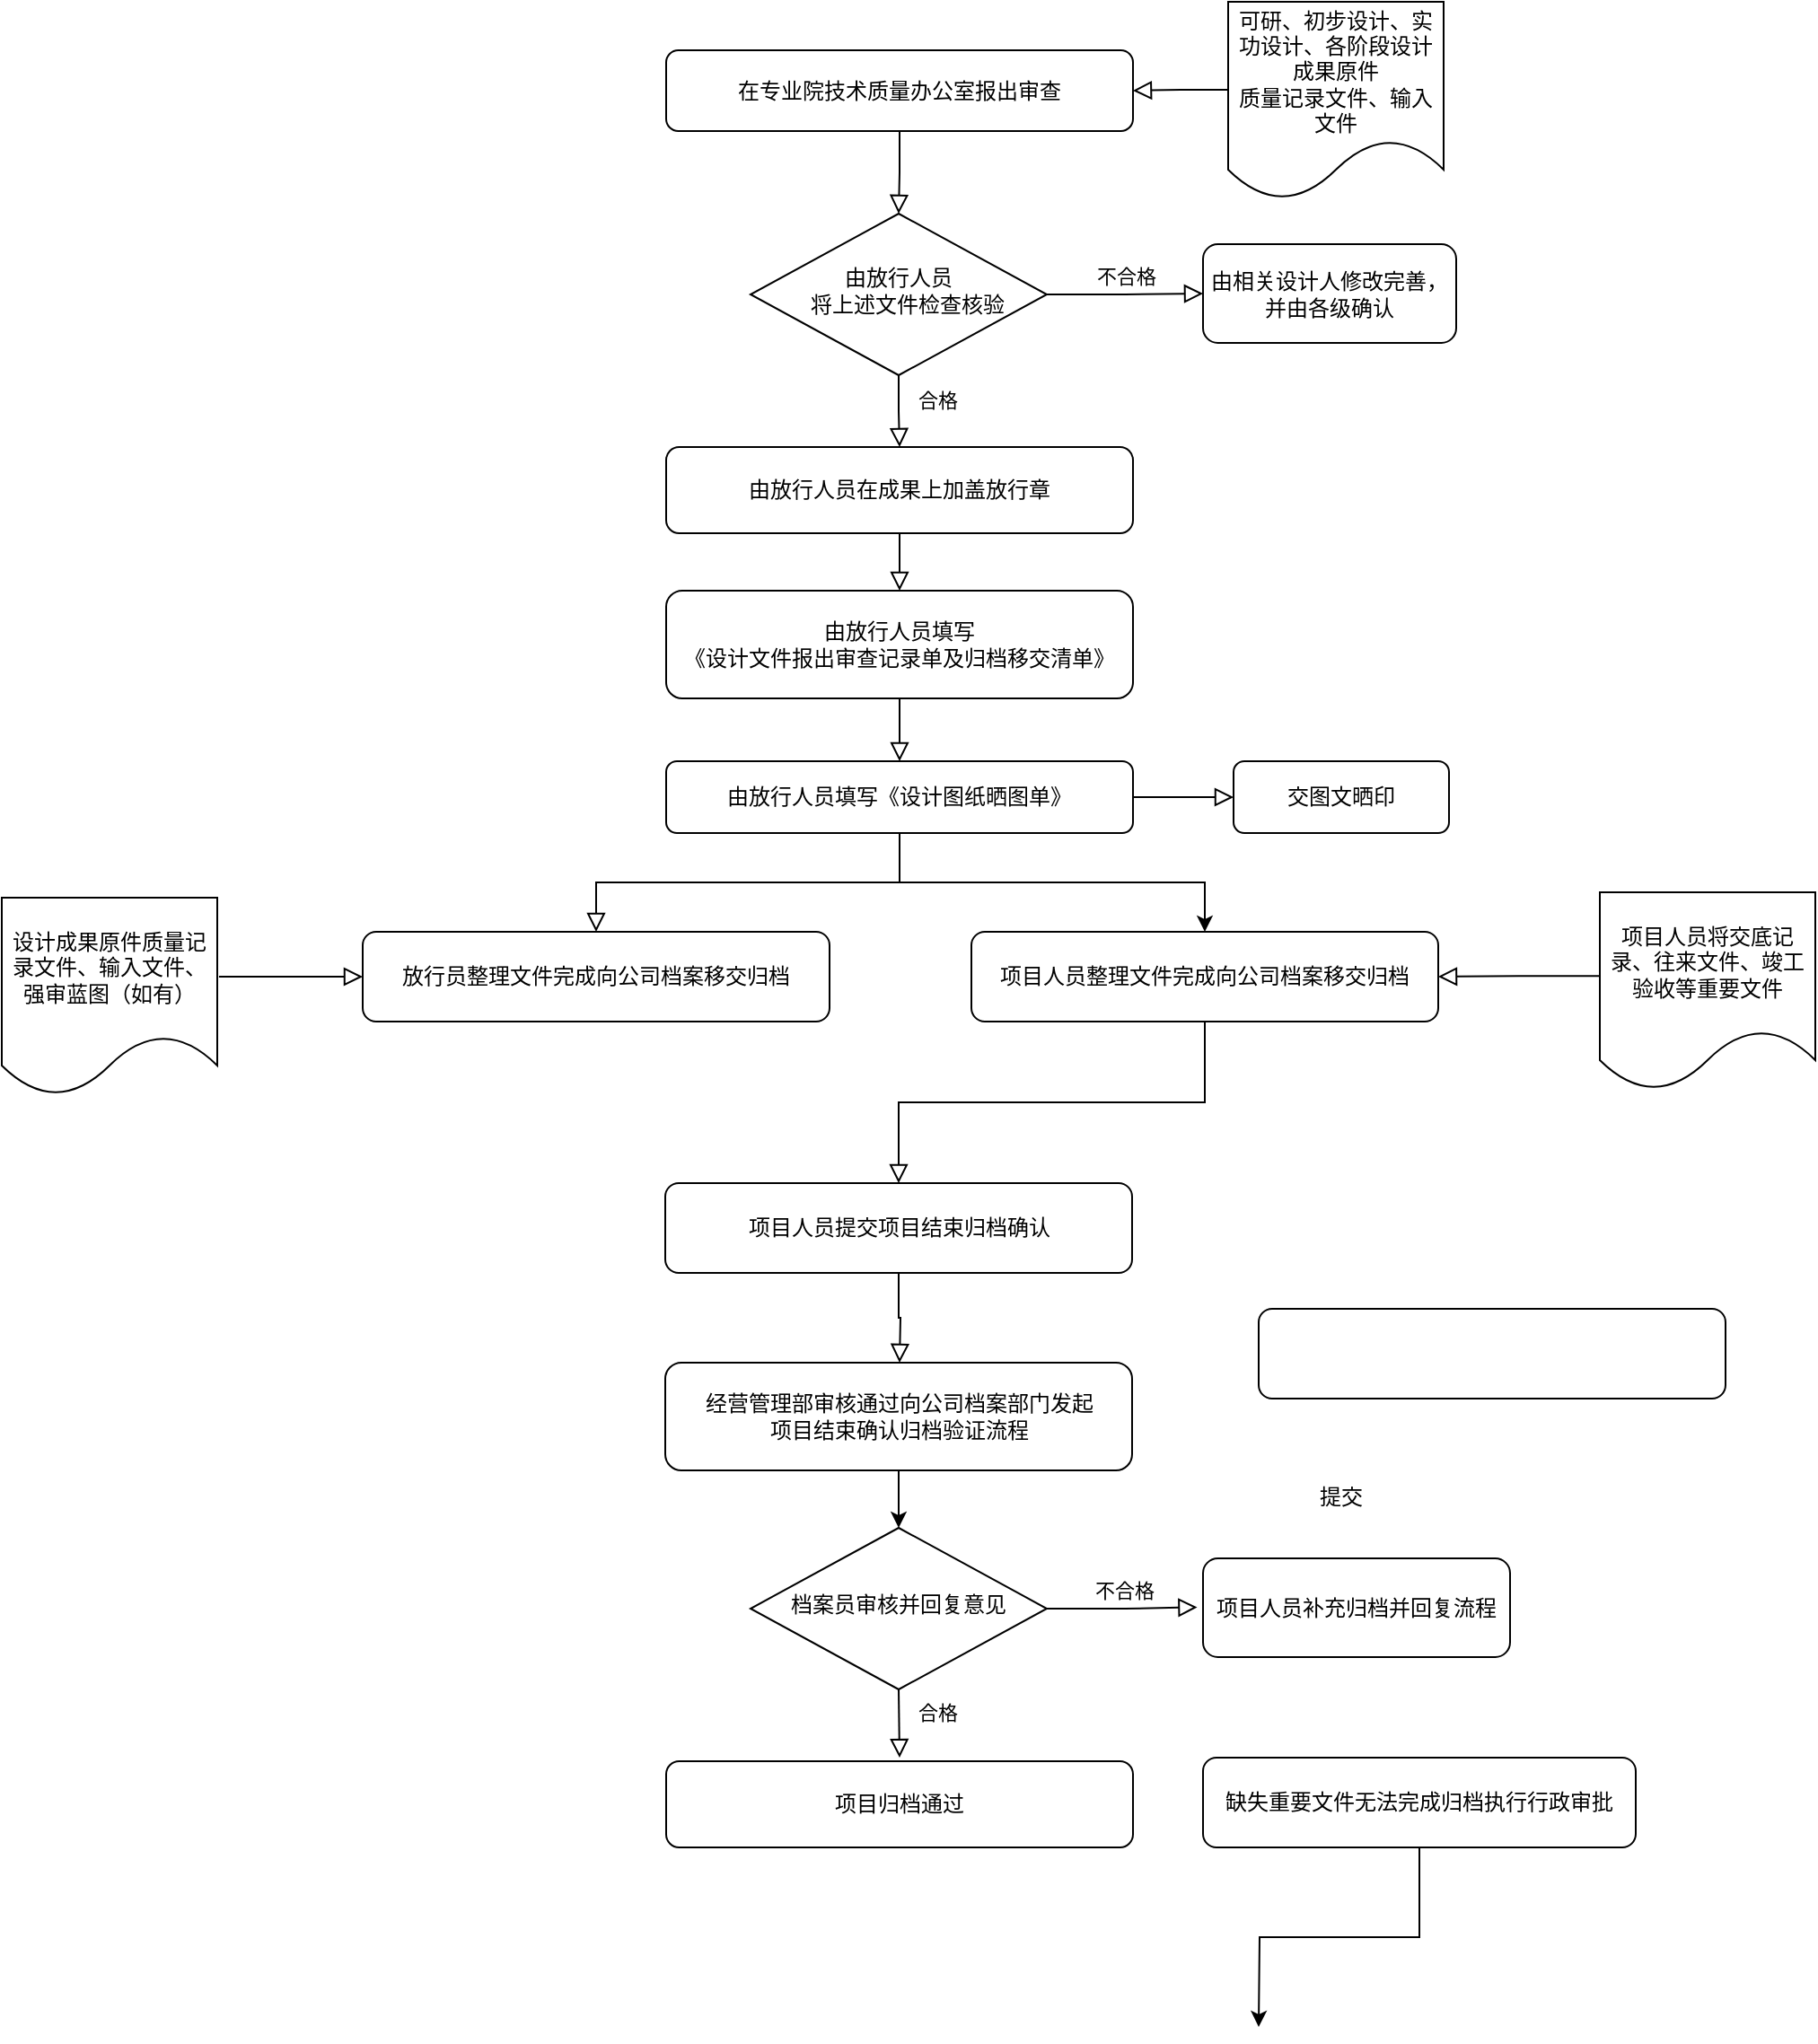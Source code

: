 <mxfile version="20.1.1" type="github">
  <diagram id="C5RBs43oDa-KdzZeNtuy" name="Page-1">
    <mxGraphModel dx="1617" dy="441" grid="1" gridSize="10" guides="1" tooltips="1" connect="1" arrows="1" fold="1" page="1" pageScale="1" pageWidth="827" pageHeight="1169" math="0" shadow="0">
      <root>
        <mxCell id="WIyWlLk6GJQsqaUBKTNV-0" />
        <mxCell id="WIyWlLk6GJQsqaUBKTNV-1" parent="WIyWlLk6GJQsqaUBKTNV-0" />
        <mxCell id="WIyWlLk6GJQsqaUBKTNV-2" value="" style="rounded=0;html=1;jettySize=auto;orthogonalLoop=1;fontSize=11;endArrow=block;endFill=0;endSize=8;strokeWidth=1;shadow=0;labelBackgroundColor=none;edgeStyle=orthogonalEdgeStyle;entryX=1;entryY=0.5;entryDx=0;entryDy=0;exitX=0.017;exitY=0.445;exitDx=0;exitDy=0;exitPerimeter=0;" parent="WIyWlLk6GJQsqaUBKTNV-1" source="MomlRcWtu3agXeXAJ8-M-17" target="MomlRcWtu3agXeXAJ8-M-0" edge="1">
          <mxGeometry relative="1" as="geometry">
            <mxPoint x="325" y="120" as="sourcePoint" />
          </mxGeometry>
        </mxCell>
        <mxCell id="WIyWlLk6GJQsqaUBKTNV-4" value="合格" style="rounded=0;html=1;jettySize=auto;orthogonalLoop=1;fontSize=11;endArrow=block;endFill=0;endSize=8;strokeWidth=1;shadow=0;labelBackgroundColor=none;edgeStyle=orthogonalEdgeStyle;entryX=0.5;entryY=0;entryDx=0;entryDy=0;" parent="WIyWlLk6GJQsqaUBKTNV-1" source="WIyWlLk6GJQsqaUBKTNV-6" target="WIyWlLk6GJQsqaUBKTNV-12" edge="1">
          <mxGeometry x="-0.322" y="21" relative="1" as="geometry">
            <mxPoint as="offset" />
          </mxGeometry>
        </mxCell>
        <mxCell id="WIyWlLk6GJQsqaUBKTNV-5" value="不合格" style="edgeStyle=orthogonalEdgeStyle;rounded=0;html=1;jettySize=auto;orthogonalLoop=1;fontSize=11;endArrow=block;endFill=0;endSize=8;strokeWidth=1;shadow=0;labelBackgroundColor=none;" parent="WIyWlLk6GJQsqaUBKTNV-1" source="WIyWlLk6GJQsqaUBKTNV-6" target="WIyWlLk6GJQsqaUBKTNV-7" edge="1">
          <mxGeometry y="10" relative="1" as="geometry">
            <mxPoint as="offset" />
          </mxGeometry>
        </mxCell>
        <mxCell id="WIyWlLk6GJQsqaUBKTNV-6" value="由放行人员&lt;br&gt;&lt;div style=&quot;text-align: justify;&quot;&gt;&lt;span style=&quot;background-color: initial;&quot;&gt;&amp;nbsp; &amp;nbsp;将上述文件检查核验&lt;/span&gt;&lt;/div&gt;" style="rhombus;whiteSpace=wrap;html=1;shadow=0;fontFamily=Helvetica;fontSize=12;align=center;strokeWidth=1;spacing=6;spacingTop=-4;" parent="WIyWlLk6GJQsqaUBKTNV-1" vertex="1">
          <mxGeometry x="257" y="240" width="165" height="90" as="geometry" />
        </mxCell>
        <mxCell id="WIyWlLk6GJQsqaUBKTNV-7" value="由相关设计人修改完善，并由各级确认" style="rounded=1;whiteSpace=wrap;html=1;fontSize=12;glass=0;strokeWidth=1;shadow=0;" parent="WIyWlLk6GJQsqaUBKTNV-1" vertex="1">
          <mxGeometry x="509" y="257" width="141" height="55" as="geometry" />
        </mxCell>
        <mxCell id="WIyWlLk6GJQsqaUBKTNV-11" value="由放行人员填写&lt;br&gt;《设计文件报出审查记录单及归档移交清单》" style="rounded=1;whiteSpace=wrap;html=1;fontSize=12;glass=0;strokeWidth=1;shadow=0;" parent="WIyWlLk6GJQsqaUBKTNV-1" vertex="1">
          <mxGeometry x="210" y="450" width="260" height="60" as="geometry" />
        </mxCell>
        <mxCell id="WIyWlLk6GJQsqaUBKTNV-12" value="由放行人员在成果上加盖放行章" style="rounded=1;whiteSpace=wrap;html=1;fontSize=12;glass=0;strokeWidth=1;shadow=0;" parent="WIyWlLk6GJQsqaUBKTNV-1" vertex="1">
          <mxGeometry x="210" y="370" width="260" height="48" as="geometry" />
        </mxCell>
        <mxCell id="MomlRcWtu3agXeXAJ8-M-0" value="在专业院技术质量办公室报出审查" style="rounded=1;whiteSpace=wrap;html=1;" vertex="1" parent="WIyWlLk6GJQsqaUBKTNV-1">
          <mxGeometry x="210" y="149" width="260" height="45" as="geometry" />
        </mxCell>
        <mxCell id="MomlRcWtu3agXeXAJ8-M-2" value="" style="rounded=0;html=1;jettySize=auto;orthogonalLoop=1;fontSize=11;endArrow=block;endFill=0;endSize=8;strokeWidth=1;shadow=0;labelBackgroundColor=none;edgeStyle=orthogonalEdgeStyle;exitX=0.5;exitY=1;exitDx=0;exitDy=0;entryX=0.5;entryY=0;entryDx=0;entryDy=0;" edge="1" parent="WIyWlLk6GJQsqaUBKTNV-1" source="MomlRcWtu3agXeXAJ8-M-0" target="WIyWlLk6GJQsqaUBKTNV-6">
          <mxGeometry relative="1" as="geometry">
            <mxPoint x="170" y="305" as="sourcePoint" />
            <mxPoint x="100" y="280" as="targetPoint" />
          </mxGeometry>
        </mxCell>
        <mxCell id="MomlRcWtu3agXeXAJ8-M-37" style="edgeStyle=orthogonalEdgeStyle;rounded=0;orthogonalLoop=1;jettySize=auto;html=1;" edge="1" parent="WIyWlLk6GJQsqaUBKTNV-1" source="MomlRcWtu3agXeXAJ8-M-4" target="MomlRcWtu3agXeXAJ8-M-16">
          <mxGeometry relative="1" as="geometry" />
        </mxCell>
        <mxCell id="MomlRcWtu3agXeXAJ8-M-4" value="由放行人员填写《设计图纸晒图单》&lt;span style=&quot;color: rgba(0, 0, 0, 0); font-family: monospace; font-size: 0px; text-align: start;&quot;&gt;%3CmxGraphModel%3E%3Croot%3E%3CmxCell%20id%3D%220%22%2F%3E%3CmxCell%20id%3D%221%22%20parent%3D%220%22%2F%3E%3CmxCell%20id%3D%222%22%20value%3D%22%22%20style%3D%22rounded%3D0%3Bhtml%3D1%3BjettySize%3Dauto%3BorthogonalLoop%3D1%3BfontSize%3D11%3BendArrow%3Dblock%3BendFill%3D0%3BendSize%3D8%3BstrokeWidth%3D1%3Bshadow%3D0%3BlabelBackgroundColor%3Dnone%3BedgeStyle%3DorthogonalEdgeStyle%3BentryX%3D0.5%3BentryY%3D0%3BentryDx%3D0%3BentryDy%3D0%3BexitX%3D0.5%3BexitY%3D1%3BexitDx%3D0%3BexitDy%3D0%3B%22%20edge%3D%221%22%20parent%3D%221%22%3E%3CmxGeometry%20relative%3D%221%22%20as%3D%22geometry%22%3E%3CmxPoint%20x%3D%22380%22%20y%3D%22458%22%20as%3D%22sourcePoint%22%2F%3E%3CmxPoint%20x%3D%22300%22%20y%3D%22610%22%20as%3D%22targetPoint%22%2F%3E%3C%2FmxGeometry%3E%3C%2FmxCell%3E%3C%2Froot%3E%3C%2FmxGraphModel%3E&lt;/span&gt;" style="rounded=1;whiteSpace=wrap;html=1;fontSize=12;glass=0;strokeWidth=1;shadow=0;" vertex="1" parent="WIyWlLk6GJQsqaUBKTNV-1">
          <mxGeometry x="210" y="545" width="260" height="40" as="geometry" />
        </mxCell>
        <mxCell id="MomlRcWtu3agXeXAJ8-M-5" value="" style="rounded=0;html=1;jettySize=auto;orthogonalLoop=1;fontSize=11;endArrow=block;endFill=0;endSize=8;strokeWidth=1;shadow=0;labelBackgroundColor=none;edgeStyle=orthogonalEdgeStyle;entryX=0.5;entryY=0;entryDx=0;entryDy=0;exitX=0.5;exitY=1;exitDx=0;exitDy=0;" edge="1" parent="WIyWlLk6GJQsqaUBKTNV-1" source="WIyWlLk6GJQsqaUBKTNV-12" target="WIyWlLk6GJQsqaUBKTNV-11">
          <mxGeometry relative="1" as="geometry">
            <mxPoint x="414" y="560" as="sourcePoint" />
            <mxPoint x="309" y="610" as="targetPoint" />
          </mxGeometry>
        </mxCell>
        <mxCell id="MomlRcWtu3agXeXAJ8-M-6" value="" style="rounded=0;html=1;jettySize=auto;orthogonalLoop=1;fontSize=11;endArrow=block;endFill=0;endSize=8;strokeWidth=1;shadow=0;labelBackgroundColor=none;edgeStyle=orthogonalEdgeStyle;exitX=0.5;exitY=1;exitDx=0;exitDy=0;" edge="1" parent="WIyWlLk6GJQsqaUBKTNV-1" source="WIyWlLk6GJQsqaUBKTNV-11" target="MomlRcWtu3agXeXAJ8-M-4">
          <mxGeometry relative="1" as="geometry">
            <mxPoint x="550" y="578" as="sourcePoint" />
            <mxPoint x="470" y="730" as="targetPoint" />
          </mxGeometry>
        </mxCell>
        <mxCell id="MomlRcWtu3agXeXAJ8-M-7" value="" style="rounded=0;html=1;jettySize=auto;orthogonalLoop=1;fontSize=11;endArrow=block;endFill=0;endSize=8;strokeWidth=1;shadow=0;labelBackgroundColor=none;edgeStyle=orthogonalEdgeStyle;entryX=0;entryY=0.5;entryDx=0;entryDy=0;exitX=1;exitY=0.5;exitDx=0;exitDy=0;" edge="1" parent="WIyWlLk6GJQsqaUBKTNV-1" source="MomlRcWtu3agXeXAJ8-M-4" target="MomlRcWtu3agXeXAJ8-M-8">
          <mxGeometry relative="1" as="geometry">
            <mxPoint x="420" y="710" as="sourcePoint" />
            <mxPoint x="450" y="852" as="targetPoint" />
          </mxGeometry>
        </mxCell>
        <mxCell id="MomlRcWtu3agXeXAJ8-M-8" value="交图文晒印" style="rounded=1;whiteSpace=wrap;html=1;fontSize=12;glass=0;strokeWidth=1;shadow=0;" vertex="1" parent="WIyWlLk6GJQsqaUBKTNV-1">
          <mxGeometry x="526" y="545" width="120" height="40" as="geometry" />
        </mxCell>
        <mxCell id="MomlRcWtu3agXeXAJ8-M-9" value="放行员整理文件完成向公司档案移交归档" style="rounded=1;whiteSpace=wrap;html=1;fontSize=12;glass=0;strokeWidth=1;shadow=0;" vertex="1" parent="WIyWlLk6GJQsqaUBKTNV-1">
          <mxGeometry x="41" y="640" width="260" height="50" as="geometry" />
        </mxCell>
        <mxCell id="MomlRcWtu3agXeXAJ8-M-10" value="" style="rounded=0;html=1;jettySize=auto;orthogonalLoop=1;fontSize=11;endArrow=block;endFill=0;endSize=8;strokeWidth=1;shadow=0;labelBackgroundColor=none;edgeStyle=orthogonalEdgeStyle;entryX=0.5;entryY=0;entryDx=0;entryDy=0;exitX=0.5;exitY=1;exitDx=0;exitDy=0;" edge="1" parent="WIyWlLk6GJQsqaUBKTNV-1" source="MomlRcWtu3agXeXAJ8-M-4" target="MomlRcWtu3agXeXAJ8-M-9">
          <mxGeometry relative="1" as="geometry">
            <mxPoint x="430" y="720" as="sourcePoint" />
            <mxPoint x="520" y="720" as="targetPoint" />
          </mxGeometry>
        </mxCell>
        <mxCell id="MomlRcWtu3agXeXAJ8-M-11" value="项目人员提交项目结束归档确认" style="rounded=1;whiteSpace=wrap;html=1;fontSize=12;glass=0;strokeWidth=1;shadow=0;" vertex="1" parent="WIyWlLk6GJQsqaUBKTNV-1">
          <mxGeometry x="209.5" y="780" width="260" height="50" as="geometry" />
        </mxCell>
        <mxCell id="MomlRcWtu3agXeXAJ8-M-12" value="项目人员将交底记录、往来文件、竣工验收等重要文件" style="shape=document;whiteSpace=wrap;html=1;boundedLbl=1;" vertex="1" parent="WIyWlLk6GJQsqaUBKTNV-1">
          <mxGeometry x="730" y="618" width="120" height="110" as="geometry" />
        </mxCell>
        <mxCell id="MomlRcWtu3agXeXAJ8-M-15" value="" style="rounded=0;html=1;jettySize=auto;orthogonalLoop=1;fontSize=11;endArrow=block;endFill=0;endSize=8;strokeWidth=1;shadow=0;labelBackgroundColor=none;edgeStyle=orthogonalEdgeStyle;exitX=0.003;exitY=0.424;exitDx=0;exitDy=0;entryX=1;entryY=0.5;entryDx=0;entryDy=0;exitPerimeter=0;" edge="1" parent="WIyWlLk6GJQsqaUBKTNV-1" source="MomlRcWtu3agXeXAJ8-M-12" target="MomlRcWtu3agXeXAJ8-M-16">
          <mxGeometry relative="1" as="geometry">
            <mxPoint x="-176" y="690.5" as="sourcePoint" />
            <mxPoint x="-136" y="690" as="targetPoint" />
          </mxGeometry>
        </mxCell>
        <mxCell id="MomlRcWtu3agXeXAJ8-M-16" value="项目人员整理文件完成向公司档案移交归档" style="rounded=1;whiteSpace=wrap;html=1;" vertex="1" parent="WIyWlLk6GJQsqaUBKTNV-1">
          <mxGeometry x="380" y="640" width="260" height="50" as="geometry" />
        </mxCell>
        <mxCell id="MomlRcWtu3agXeXAJ8-M-17" value="可研、初步设计、实功设计、各阶段设计成果原件&lt;br&gt;质量记录文件、输入文件" style="shape=document;whiteSpace=wrap;html=1;boundedLbl=1;" vertex="1" parent="WIyWlLk6GJQsqaUBKTNV-1">
          <mxGeometry x="523" y="122" width="120" height="110" as="geometry" />
        </mxCell>
        <mxCell id="MomlRcWtu3agXeXAJ8-M-20" value="设计成果原件质量记录文件、输入文件、强审蓝图（如有）" style="shape=document;whiteSpace=wrap;html=1;boundedLbl=1;" vertex="1" parent="WIyWlLk6GJQsqaUBKTNV-1">
          <mxGeometry x="-160" y="621" width="120" height="110" as="geometry" />
        </mxCell>
        <mxCell id="MomlRcWtu3agXeXAJ8-M-24" value="" style="rounded=0;html=1;jettySize=auto;orthogonalLoop=1;fontSize=11;endArrow=block;endFill=0;endSize=8;strokeWidth=1;shadow=0;labelBackgroundColor=none;edgeStyle=orthogonalEdgeStyle;exitX=1.008;exitY=0.4;exitDx=0;exitDy=0;exitPerimeter=0;" edge="1" parent="WIyWlLk6GJQsqaUBKTNV-1" source="MomlRcWtu3agXeXAJ8-M-20" target="MomlRcWtu3agXeXAJ8-M-9">
          <mxGeometry relative="1" as="geometry">
            <mxPoint x="-110.96" y="229.95" as="sourcePoint" />
            <mxPoint x="-176" y="664.97" as="targetPoint" />
          </mxGeometry>
        </mxCell>
        <mxCell id="MomlRcWtu3agXeXAJ8-M-29" value="" style="rounded=0;html=1;jettySize=auto;orthogonalLoop=1;fontSize=11;endArrow=block;endFill=0;endSize=8;strokeWidth=1;shadow=0;labelBackgroundColor=none;edgeStyle=orthogonalEdgeStyle;entryX=0.5;entryY=0;entryDx=0;entryDy=0;exitX=0.5;exitY=1;exitDx=0;exitDy=0;" edge="1" parent="WIyWlLk6GJQsqaUBKTNV-1" source="MomlRcWtu3agXeXAJ8-M-16" target="MomlRcWtu3agXeXAJ8-M-11">
          <mxGeometry relative="1" as="geometry">
            <mxPoint x="660" y="610" as="sourcePoint" />
            <mxPoint x="660" y="670" as="targetPoint" />
          </mxGeometry>
        </mxCell>
        <mxCell id="MomlRcWtu3agXeXAJ8-M-65" style="edgeStyle=orthogonalEdgeStyle;rounded=0;orthogonalLoop=1;jettySize=auto;html=1;entryX=0.5;entryY=0;entryDx=0;entryDy=0;" edge="1" parent="WIyWlLk6GJQsqaUBKTNV-1" source="MomlRcWtu3agXeXAJ8-M-38" target="MomlRcWtu3agXeXAJ8-M-47">
          <mxGeometry relative="1" as="geometry" />
        </mxCell>
        <mxCell id="MomlRcWtu3agXeXAJ8-M-38" value="经营管理部审核通过向公司档案部门发起&lt;br&gt;项目结束确认归档验证流程" style="rounded=1;whiteSpace=wrap;html=1;fontSize=12;glass=0;strokeWidth=1;shadow=0;" vertex="1" parent="WIyWlLk6GJQsqaUBKTNV-1">
          <mxGeometry x="209.5" y="880" width="260" height="60" as="geometry" />
        </mxCell>
        <mxCell id="MomlRcWtu3agXeXAJ8-M-39" value="" style="rounded=1;whiteSpace=wrap;html=1;fontSize=12;glass=0;strokeWidth=1;shadow=0;" vertex="1" parent="WIyWlLk6GJQsqaUBKTNV-1">
          <mxGeometry x="540" y="850" width="260" height="50" as="geometry" />
        </mxCell>
        <mxCell id="MomlRcWtu3agXeXAJ8-M-47" value="档案员审核并回复意见" style="rhombus;whiteSpace=wrap;html=1;shadow=0;fontFamily=Helvetica;fontSize=12;align=center;strokeWidth=1;spacing=6;spacingTop=-4;" vertex="1" parent="WIyWlLk6GJQsqaUBKTNV-1">
          <mxGeometry x="257" y="972" width="165" height="90" as="geometry" />
        </mxCell>
        <mxCell id="MomlRcWtu3agXeXAJ8-M-48" value="项目人员补充归档并回复流程" style="rounded=1;whiteSpace=wrap;html=1;fontSize=12;glass=0;strokeWidth=1;shadow=0;" vertex="1" parent="WIyWlLk6GJQsqaUBKTNV-1">
          <mxGeometry x="509" y="989" width="171" height="55" as="geometry" />
        </mxCell>
        <mxCell id="MomlRcWtu3agXeXAJ8-M-49" value="项目归档通过" style="rounded=1;whiteSpace=wrap;html=1;fontSize=12;glass=0;strokeWidth=1;shadow=0;" vertex="1" parent="WIyWlLk6GJQsqaUBKTNV-1">
          <mxGeometry x="210" y="1102" width="260" height="48" as="geometry" />
        </mxCell>
        <mxCell id="MomlRcWtu3agXeXAJ8-M-51" value="" style="rounded=0;html=1;jettySize=auto;orthogonalLoop=1;fontSize=11;endArrow=block;endFill=0;endSize=8;strokeWidth=1;shadow=0;labelBackgroundColor=none;edgeStyle=orthogonalEdgeStyle;exitX=0.5;exitY=1;exitDx=0;exitDy=0;" edge="1" parent="WIyWlLk6GJQsqaUBKTNV-1" source="MomlRcWtu3agXeXAJ8-M-11">
          <mxGeometry relative="1" as="geometry">
            <mxPoint x="349.5" y="950" as="sourcePoint" />
            <mxPoint x="340" y="880" as="targetPoint" />
          </mxGeometry>
        </mxCell>
        <mxCell id="MomlRcWtu3agXeXAJ8-M-58" value="提交" style="text;html=1;strokeColor=none;fillColor=none;align=center;verticalAlign=middle;whiteSpace=wrap;rounded=0;" vertex="1" parent="WIyWlLk6GJQsqaUBKTNV-1">
          <mxGeometry x="556" y="940" width="60" height="30" as="geometry" />
        </mxCell>
        <mxCell id="MomlRcWtu3agXeXAJ8-M-61" style="edgeStyle=orthogonalEdgeStyle;rounded=0;orthogonalLoop=1;jettySize=auto;html=1;" edge="1" parent="WIyWlLk6GJQsqaUBKTNV-1" source="MomlRcWtu3agXeXAJ8-M-60">
          <mxGeometry relative="1" as="geometry">
            <mxPoint x="540" y="1250" as="targetPoint" />
          </mxGeometry>
        </mxCell>
        <mxCell id="MomlRcWtu3agXeXAJ8-M-60" value="缺失重要文件无法完成归档执行行政审批" style="rounded=1;whiteSpace=wrap;html=1;fontSize=12;glass=0;strokeWidth=1;shadow=0;" vertex="1" parent="WIyWlLk6GJQsqaUBKTNV-1">
          <mxGeometry x="509" y="1100" width="241" height="50" as="geometry" />
        </mxCell>
        <mxCell id="MomlRcWtu3agXeXAJ8-M-67" value="合格" style="rounded=0;html=1;jettySize=auto;orthogonalLoop=1;fontSize=11;endArrow=block;endFill=0;endSize=8;strokeWidth=1;shadow=0;labelBackgroundColor=none;edgeStyle=orthogonalEdgeStyle;exitX=0.5;exitY=1;exitDx=0;exitDy=0;" edge="1" parent="WIyWlLk6GJQsqaUBKTNV-1" source="MomlRcWtu3agXeXAJ8-M-47">
          <mxGeometry x="-0.322" y="21" relative="1" as="geometry">
            <mxPoint as="offset" />
            <mxPoint x="340.0" y="1070.0" as="sourcePoint" />
            <mxPoint x="340" y="1100" as="targetPoint" />
          </mxGeometry>
        </mxCell>
        <mxCell id="MomlRcWtu3agXeXAJ8-M-68" value="不合格" style="edgeStyle=orthogonalEdgeStyle;rounded=0;html=1;jettySize=auto;orthogonalLoop=1;fontSize=11;endArrow=block;endFill=0;endSize=8;strokeWidth=1;shadow=0;labelBackgroundColor=none;exitX=1;exitY=0.5;exitDx=0;exitDy=0;entryX=-0.019;entryY=0.495;entryDx=0;entryDy=0;entryPerimeter=0;" edge="1" parent="WIyWlLk6GJQsqaUBKTNV-1" source="MomlRcWtu3agXeXAJ8-M-47" target="MomlRcWtu3agXeXAJ8-M-48">
          <mxGeometry y="10" relative="1" as="geometry">
            <mxPoint as="offset" />
            <mxPoint x="414" y="1042.5" as="sourcePoint" />
            <mxPoint x="501" y="1042" as="targetPoint" />
          </mxGeometry>
        </mxCell>
      </root>
    </mxGraphModel>
  </diagram>
</mxfile>
